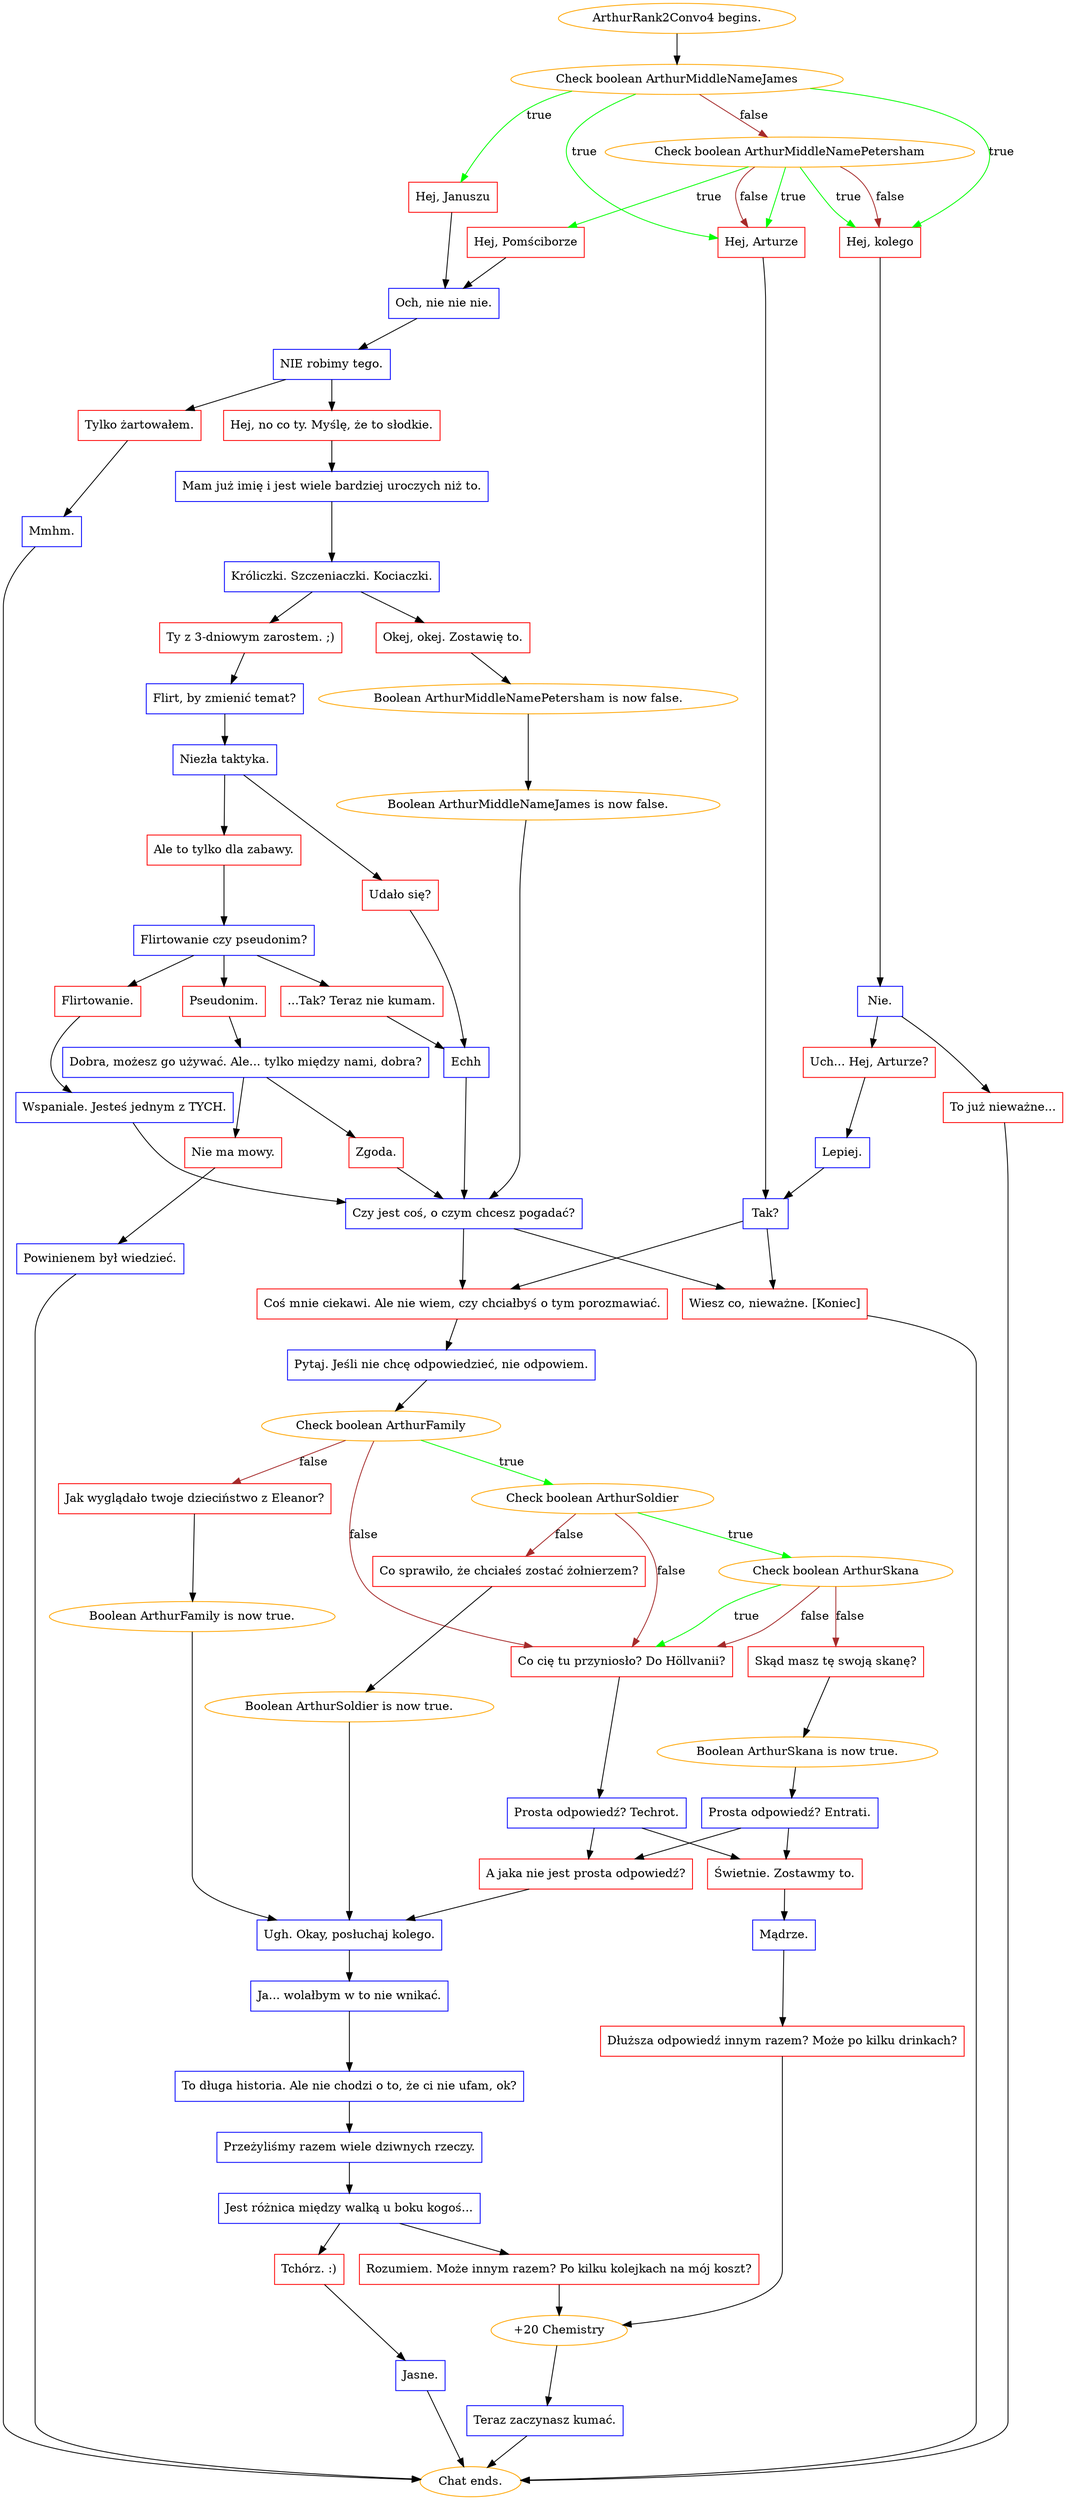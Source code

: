 digraph {
	"ArthurRank2Convo4 begins." [color=orange];
		"ArthurRank2Convo4 begins." -> j2624391343;
	j2624391343 [label="Check boolean ArthurMiddleNameJames",color=orange];
		j2624391343 -> j419287799 [label=true,color=green];
		j2624391343 -> j2899511117 [label=true,color=green];
		j2624391343 -> j3348242748 [label=true,color=green];
		j2624391343 -> j3158952704 [label=false,color=brown];
	j419287799 [label="Hej, Januszu",shape=box,color=red];
		j419287799 -> j481977001;
	j2899511117 [label="Hej, Arturze",shape=box,color=red];
		j2899511117 -> j1510594268;
	j3348242748 [label="Hej, kolego",shape=box,color=red];
		j3348242748 -> j876073893;
	j3158952704 [label="Check boolean ArthurMiddleNamePetersham",color=orange];
		j3158952704 -> j4242271406 [label=true,color=green];
		j3158952704 -> j2899511117 [label=true,color=green];
		j3158952704 -> j3348242748 [label=true,color=green];
		j3158952704 -> j2899511117 [label=false,color=brown];
		j3158952704 -> j3348242748 [label=false,color=brown];
	j481977001 [label="Och, nie nie nie.",shape=box,color=blue];
		j481977001 -> j1224003862;
	j1510594268 [label="Tak?",shape=box,color=blue];
		j1510594268 -> j2461482241;
		j1510594268 -> j2789830342;
	j876073893 [label="Nie.",shape=box,color=blue];
		j876073893 -> j4165593396;
		j876073893 -> j3309384819;
	j4242271406 [label="Hej, Pomściborze",shape=box,color=red];
		j4242271406 -> j481977001;
	j1224003862 [label="NIE robimy tego.",shape=box,color=blue];
		j1224003862 -> j2294327820;
		j1224003862 -> j4077089682;
	j2461482241 [label="Coś mnie ciekawi. Ale nie wiem, czy chciałbyś o tym porozmawiać.",shape=box,color=red];
		j2461482241 -> j2743858479;
	j2789830342 [label="Wiesz co, nieważne. [Koniec]",shape=box,color=red];
		j2789830342 -> "Chat ends.";
	j4165593396 [label="To już nieważne...",shape=box,color=red];
		j4165593396 -> "Chat ends.";
	j3309384819 [label="Uch... Hej, Arturze?",shape=box,color=red];
		j3309384819 -> j2651051568;
	j2294327820 [label="Hej, no co ty. Myślę, że to słodkie.",shape=box,color=red];
		j2294327820 -> j4105937487;
	j4077089682 [label="Tylko żartowałem.",shape=box,color=red];
		j4077089682 -> j1671606992;
	j2743858479 [label="Pytaj. Jeśli nie chcę odpowiedzieć, nie odpowiem.",shape=box,color=blue];
		j2743858479 -> j4236281560;
	"Chat ends." [color=orange];
	j2651051568 [label="Lepiej.",shape=box,color=blue];
		j2651051568 -> j1510594268;
	j4105937487 [label="Mam już imię i jest wiele bardziej uroczych niż to.",shape=box,color=blue];
		j4105937487 -> j1385805867;
	j1671606992 [label="Mmhm.",shape=box,color=blue];
		j1671606992 -> "Chat ends.";
	j4236281560 [label="Check boolean ArthurFamily",color=orange];
		j4236281560 -> j1869425841 [label=true,color=green];
		j4236281560 -> j3101140182 [label=false,color=brown];
		j4236281560 -> j383087309 [label=false,color=brown];
	j1385805867 [label="Króliczki. Szczeniaczki. Kociaczki.",shape=box,color=blue];
		j1385805867 -> j1667684761;
		j1385805867 -> j246112061;
	j1869425841 [label="Check boolean ArthurSoldier",color=orange];
		j1869425841 -> j1478627454 [label=true,color=green];
		j1869425841 -> j2018732527 [label=false,color=brown];
		j1869425841 -> j383087309 [label=false,color=brown];
	j3101140182 [label="Jak wyglądało twoje dzieciństwo z Eleanor?",shape=box,color=red];
		j3101140182 -> j3025497326;
	j383087309 [label="Co cię tu przyniosło? Do Höllvanii?",shape=box,color=red];
		j383087309 -> j1754294904;
	j1667684761 [label="Ty z 3-dniowym zarostem. ;)",shape=box,color=red];
		j1667684761 -> j2663250557;
	j246112061 [label="Okej, okej. Zostawię to.",shape=box,color=red];
		j246112061 -> j1283797622;
	j1478627454 [label="Check boolean ArthurSkana",color=orange];
		j1478627454 -> j383087309 [label=true,color=green];
		j1478627454 -> j230991107 [label=false,color=brown];
		j1478627454 -> j383087309 [label=false,color=brown];
	j2018732527 [label="Co sprawiło, że chciałeś zostać żołnierzem?",shape=box,color=red];
		j2018732527 -> j4051108311;
	j3025497326 [label="Boolean ArthurFamily is now true.",color=orange];
		j3025497326 -> j2928669341;
	j1754294904 [label="Prosta odpowiedź? Techrot.",shape=box,color=blue];
		j1754294904 -> j580037535;
		j1754294904 -> j90834555;
	j2663250557 [label="Flirt, by zmienić temat?",shape=box,color=blue];
		j2663250557 -> j646616783;
	j1283797622 [label="Boolean ArthurMiddleNamePetersham is now false.",color=orange];
		j1283797622 -> j3224640526;
	j230991107 [label="Skąd masz tę swoją skanę?",shape=box,color=red];
		j230991107 -> j2972067202;
	j4051108311 [label="Boolean ArthurSoldier is now true.",color=orange];
		j4051108311 -> j2928669341;
	j2928669341 [label="Ugh. Okay, posłuchaj kolego.",shape=box,color=blue];
		j2928669341 -> j3144812803;
	j580037535 [label="Świetnie. Zostawmy to.",shape=box,color=red];
		j580037535 -> j1459511030;
	j90834555 [label="A jaka nie jest prosta odpowiedź?",shape=box,color=red];
		j90834555 -> j2928669341;
	j646616783 [label="Niezła taktyka.",shape=box,color=blue];
		j646616783 -> j1229392410;
		j646616783 -> j2729606327;
	j3224640526 [label="Boolean ArthurMiddleNameJames is now false.",color=orange];
		j3224640526 -> j3301748395;
	j2972067202 [label="Boolean ArthurSkana is now true.",color=orange];
		j2972067202 -> j1146695017;
	j3144812803 [label="Ja... wolałbym w to nie wnikać.",shape=box,color=blue];
		j3144812803 -> j2813973904;
	j1459511030 [label="Mądrze.",shape=box,color=blue];
		j1459511030 -> j2163404757;
	j1229392410 [label="Udało się?",shape=box,color=red];
		j1229392410 -> j951171005;
	j2729606327 [label="Ale to tylko dla zabawy.",shape=box,color=red];
		j2729606327 -> j1406267731;
	j3301748395 [label="Czy jest coś, o czym chcesz pogadać?",shape=box,color=blue];
		j3301748395 -> j2461482241;
		j3301748395 -> j2789830342;
	j1146695017 [label="Prosta odpowiedź? Entrati.",shape=box,color=blue];
		j1146695017 -> j580037535;
		j1146695017 -> j90834555;
	j2813973904 [label="To długa historia. Ale nie chodzi o to, że ci nie ufam, ok?",shape=box,color=blue];
		j2813973904 -> j4158787950;
	j2163404757 [label="Dłuższa odpowiedź innym razem? Może po kilku drinkach?",shape=box,color=red];
		j2163404757 -> j3971978602;
	j951171005 [label="Echh",shape=box,color=blue];
		j951171005 -> j3301748395;
	j1406267731 [label="Flirtowanie czy pseudonim?",shape=box,color=blue];
		j1406267731 -> j3388439347;
		j1406267731 -> j2570763993;
		j1406267731 -> j3737242485;
	j4158787950 [label="Przeżyliśmy razem wiele dziwnych rzeczy.",shape=box,color=blue];
		j4158787950 -> j502081399;
	j3971978602 [label="+20 Chemistry",color=orange];
		j3971978602 -> j1722622084;
	j3388439347 [label="...Tak? Teraz nie kumam.",shape=box,color=red];
		j3388439347 -> j951171005;
	j2570763993 [label="Flirtowanie.",shape=box,color=red];
		j2570763993 -> j3637754906;
	j3737242485 [label="Pseudonim.",shape=box,color=red];
		j3737242485 -> j1525556526;
	j502081399 [label="Jest różnica między walką u boku kogoś...",shape=box,color=blue];
		j502081399 -> j739987913;
		j502081399 -> j2836557518;
	j1722622084 [label="Teraz zaczynasz kumać.",shape=box,color=blue];
		j1722622084 -> "Chat ends.";
	j3637754906 [label="Wspaniale. Jesteś jednym z TYCH.",shape=box,color=blue];
		j3637754906 -> j3301748395;
	j1525556526 [label="Dobra, możesz go używać. Ale... tylko między nami, dobra?",shape=box,color=blue];
		j1525556526 -> j2687116120;
		j1525556526 -> j3205215208;
	j739987913 [label="Rozumiem. Może innym razem? Po kilku kolejkach na mój koszt?",shape=box,color=red];
		j739987913 -> j3971978602;
	j2836557518 [label="Tchórz. :)",shape=box,color=red];
		j2836557518 -> j2295208801;
	j2687116120 [label="Zgoda.",shape=box,color=red];
		j2687116120 -> j3301748395;
	j3205215208 [label="Nie ma mowy.",shape=box,color=red];
		j3205215208 -> j1556115428;
	j2295208801 [label="Jasne.",shape=box,color=blue];
		j2295208801 -> "Chat ends.";
	j1556115428 [label="Powinienem był wiedzieć.",shape=box,color=blue];
		j1556115428 -> "Chat ends.";
}